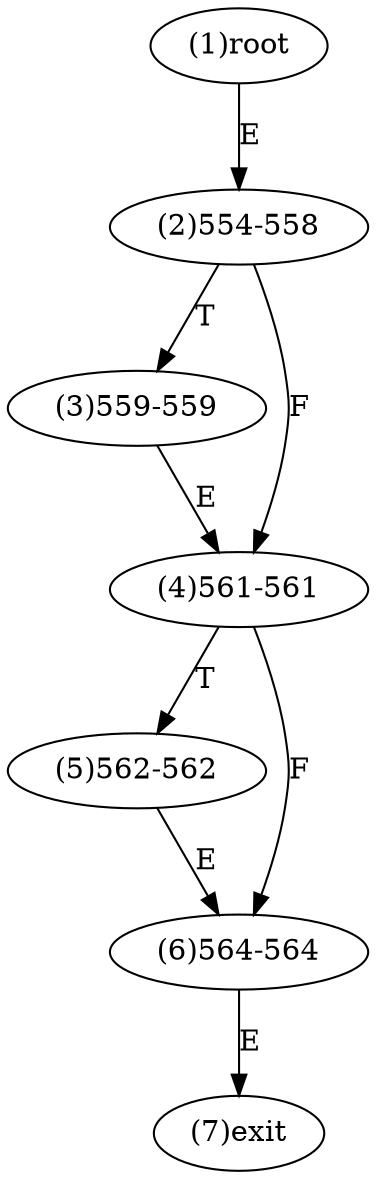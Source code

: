 digraph "" { 
1[ label="(1)root"];
2[ label="(2)554-558"];
3[ label="(3)559-559"];
4[ label="(4)561-561"];
5[ label="(5)562-562"];
6[ label="(6)564-564"];
7[ label="(7)exit"];
1->2[ label="E"];
2->4[ label="F"];
2->3[ label="T"];
3->4[ label="E"];
4->6[ label="F"];
4->5[ label="T"];
5->6[ label="E"];
6->7[ label="E"];
}